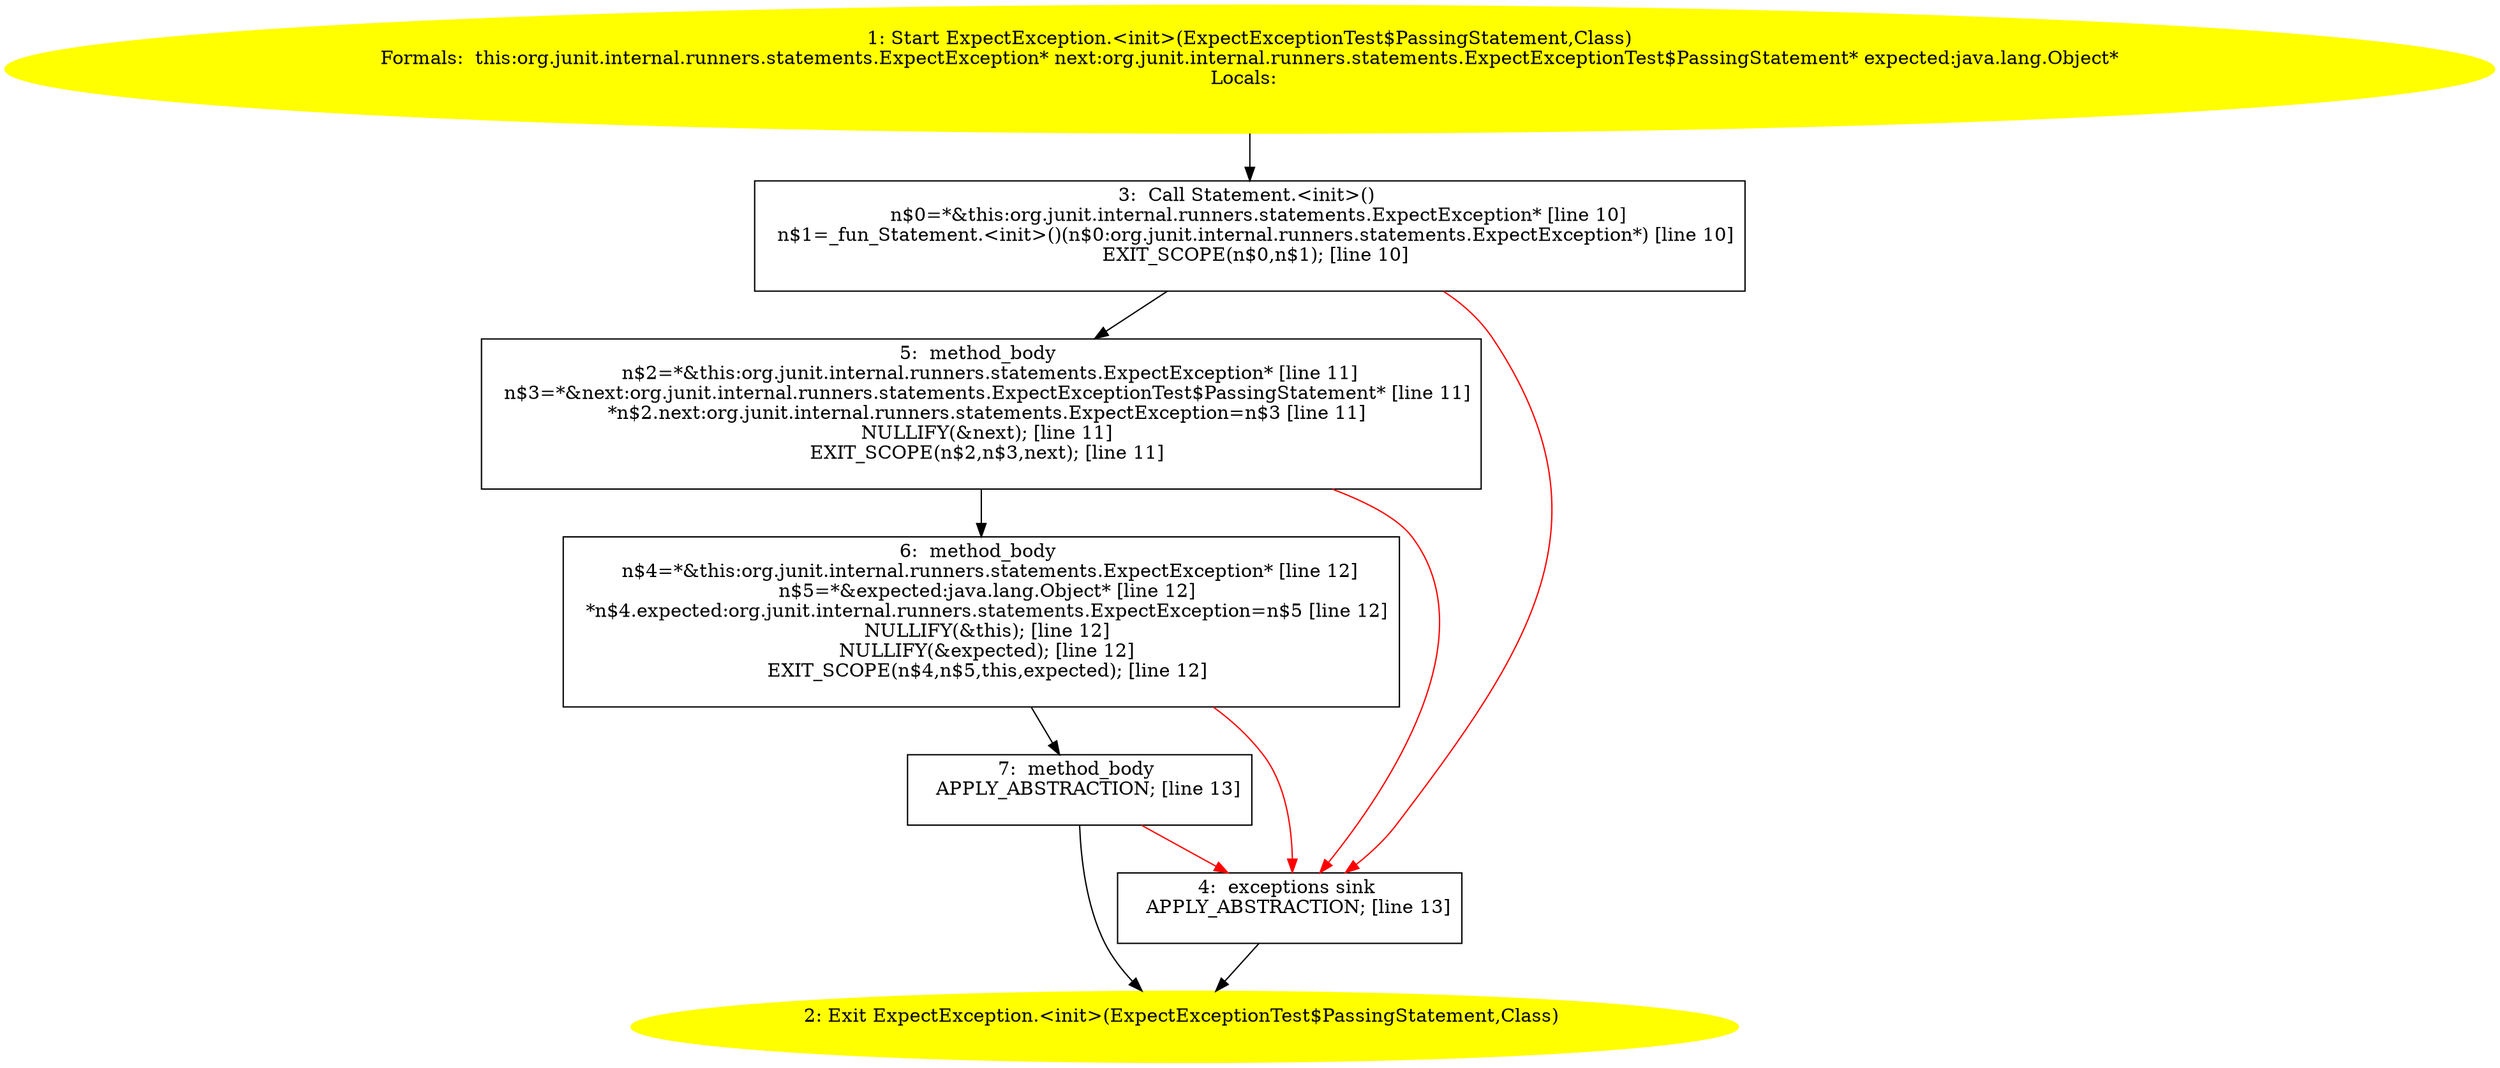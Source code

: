 /* @generated */
digraph cfg {
"org.junit.internal.runners.statements.ExpectException.<init>(org.junit.internal.runners.statements.E.6727752a8616a354261b3cb0f7768081_1" [label="1: Start ExpectException.<init>(ExpectExceptionTest$PassingStatement,Class)\nFormals:  this:org.junit.internal.runners.statements.ExpectException* next:org.junit.internal.runners.statements.ExpectExceptionTest$PassingStatement* expected:java.lang.Object*\nLocals:  \n  " color=yellow style=filled]
	

	 "org.junit.internal.runners.statements.ExpectException.<init>(org.junit.internal.runners.statements.E.6727752a8616a354261b3cb0f7768081_1" -> "org.junit.internal.runners.statements.ExpectException.<init>(org.junit.internal.runners.statements.E.6727752a8616a354261b3cb0f7768081_3" ;
"org.junit.internal.runners.statements.ExpectException.<init>(org.junit.internal.runners.statements.E.6727752a8616a354261b3cb0f7768081_2" [label="2: Exit ExpectException.<init>(ExpectExceptionTest$PassingStatement,Class) \n  " color=yellow style=filled]
	

"org.junit.internal.runners.statements.ExpectException.<init>(org.junit.internal.runners.statements.E.6727752a8616a354261b3cb0f7768081_3" [label="3:  Call Statement.<init>() \n   n$0=*&this:org.junit.internal.runners.statements.ExpectException* [line 10]\n  n$1=_fun_Statement.<init>()(n$0:org.junit.internal.runners.statements.ExpectException*) [line 10]\n  EXIT_SCOPE(n$0,n$1); [line 10]\n " shape="box"]
	

	 "org.junit.internal.runners.statements.ExpectException.<init>(org.junit.internal.runners.statements.E.6727752a8616a354261b3cb0f7768081_3" -> "org.junit.internal.runners.statements.ExpectException.<init>(org.junit.internal.runners.statements.E.6727752a8616a354261b3cb0f7768081_5" ;
	 "org.junit.internal.runners.statements.ExpectException.<init>(org.junit.internal.runners.statements.E.6727752a8616a354261b3cb0f7768081_3" -> "org.junit.internal.runners.statements.ExpectException.<init>(org.junit.internal.runners.statements.E.6727752a8616a354261b3cb0f7768081_4" [color="red" ];
"org.junit.internal.runners.statements.ExpectException.<init>(org.junit.internal.runners.statements.E.6727752a8616a354261b3cb0f7768081_4" [label="4:  exceptions sink \n   APPLY_ABSTRACTION; [line 13]\n " shape="box"]
	

	 "org.junit.internal.runners.statements.ExpectException.<init>(org.junit.internal.runners.statements.E.6727752a8616a354261b3cb0f7768081_4" -> "org.junit.internal.runners.statements.ExpectException.<init>(org.junit.internal.runners.statements.E.6727752a8616a354261b3cb0f7768081_2" ;
"org.junit.internal.runners.statements.ExpectException.<init>(org.junit.internal.runners.statements.E.6727752a8616a354261b3cb0f7768081_5" [label="5:  method_body \n   n$2=*&this:org.junit.internal.runners.statements.ExpectException* [line 11]\n  n$3=*&next:org.junit.internal.runners.statements.ExpectExceptionTest$PassingStatement* [line 11]\n  *n$2.next:org.junit.internal.runners.statements.ExpectException=n$3 [line 11]\n  NULLIFY(&next); [line 11]\n  EXIT_SCOPE(n$2,n$3,next); [line 11]\n " shape="box"]
	

	 "org.junit.internal.runners.statements.ExpectException.<init>(org.junit.internal.runners.statements.E.6727752a8616a354261b3cb0f7768081_5" -> "org.junit.internal.runners.statements.ExpectException.<init>(org.junit.internal.runners.statements.E.6727752a8616a354261b3cb0f7768081_6" ;
	 "org.junit.internal.runners.statements.ExpectException.<init>(org.junit.internal.runners.statements.E.6727752a8616a354261b3cb0f7768081_5" -> "org.junit.internal.runners.statements.ExpectException.<init>(org.junit.internal.runners.statements.E.6727752a8616a354261b3cb0f7768081_4" [color="red" ];
"org.junit.internal.runners.statements.ExpectException.<init>(org.junit.internal.runners.statements.E.6727752a8616a354261b3cb0f7768081_6" [label="6:  method_body \n   n$4=*&this:org.junit.internal.runners.statements.ExpectException* [line 12]\n  n$5=*&expected:java.lang.Object* [line 12]\n  *n$4.expected:org.junit.internal.runners.statements.ExpectException=n$5 [line 12]\n  NULLIFY(&this); [line 12]\n  NULLIFY(&expected); [line 12]\n  EXIT_SCOPE(n$4,n$5,this,expected); [line 12]\n " shape="box"]
	

	 "org.junit.internal.runners.statements.ExpectException.<init>(org.junit.internal.runners.statements.E.6727752a8616a354261b3cb0f7768081_6" -> "org.junit.internal.runners.statements.ExpectException.<init>(org.junit.internal.runners.statements.E.6727752a8616a354261b3cb0f7768081_7" ;
	 "org.junit.internal.runners.statements.ExpectException.<init>(org.junit.internal.runners.statements.E.6727752a8616a354261b3cb0f7768081_6" -> "org.junit.internal.runners.statements.ExpectException.<init>(org.junit.internal.runners.statements.E.6727752a8616a354261b3cb0f7768081_4" [color="red" ];
"org.junit.internal.runners.statements.ExpectException.<init>(org.junit.internal.runners.statements.E.6727752a8616a354261b3cb0f7768081_7" [label="7:  method_body \n   APPLY_ABSTRACTION; [line 13]\n " shape="box"]
	

	 "org.junit.internal.runners.statements.ExpectException.<init>(org.junit.internal.runners.statements.E.6727752a8616a354261b3cb0f7768081_7" -> "org.junit.internal.runners.statements.ExpectException.<init>(org.junit.internal.runners.statements.E.6727752a8616a354261b3cb0f7768081_2" ;
	 "org.junit.internal.runners.statements.ExpectException.<init>(org.junit.internal.runners.statements.E.6727752a8616a354261b3cb0f7768081_7" -> "org.junit.internal.runners.statements.ExpectException.<init>(org.junit.internal.runners.statements.E.6727752a8616a354261b3cb0f7768081_4" [color="red" ];
}
